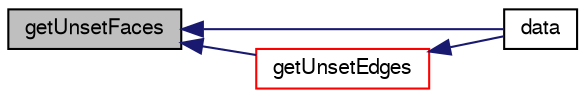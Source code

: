 digraph "getUnsetFaces"
{
  bgcolor="transparent";
  edge [fontname="FreeSans",fontsize="10",labelfontname="FreeSans",labelfontsize="10"];
  node [fontname="FreeSans",fontsize="10",shape=record];
  rankdir="LR";
  Node271 [label="getUnsetFaces",height=0.2,width=0.4,color="black", fillcolor="grey75", style="filled", fontcolor="black"];
  Node271 -> Node272 [dir="back",color="midnightblue",fontsize="10",style="solid",fontname="FreeSans"];
  Node272 [label="data",height=0.2,width=0.4,color="black",URL="$a24834.html#a3cb51c6d7125aa51349080ee9eeba567",tooltip="Additional data to be passed into container. "];
  Node271 -> Node273 [dir="back",color="midnightblue",fontsize="10",style="solid",fontname="FreeSans"];
  Node273 [label="getUnsetEdges",height=0.2,width=0.4,color="red",URL="$a24834.html#ad85bd05fcb01cae4b33f535ccdec5826"];
  Node273 -> Node272 [dir="back",color="midnightblue",fontsize="10",style="solid",fontname="FreeSans"];
}
